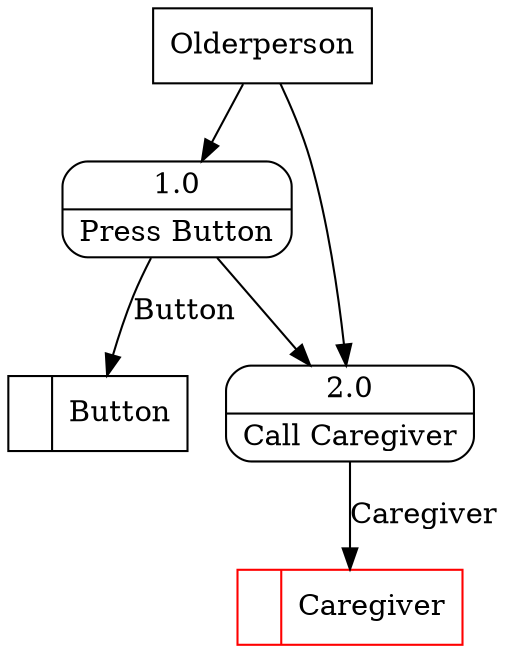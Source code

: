 digraph dfd2{ 
node[shape=record]
200 [label="<f0>  |<f1> Caregiver " color=red];
201 [label="<f0>  |<f1> Button " ];
202 [label="Olderperson" shape=box];
203 [label="{<f0> 1.0|<f1> Press Button }" shape=Mrecord];
204 [label="{<f0> 2.0|<f1> Call Caregiver }" shape=Mrecord];
202 -> 203
202 -> 204
203 -> 204
203 -> 201 [label="Button"]
204 -> 200 [label="Caregiver"]
}